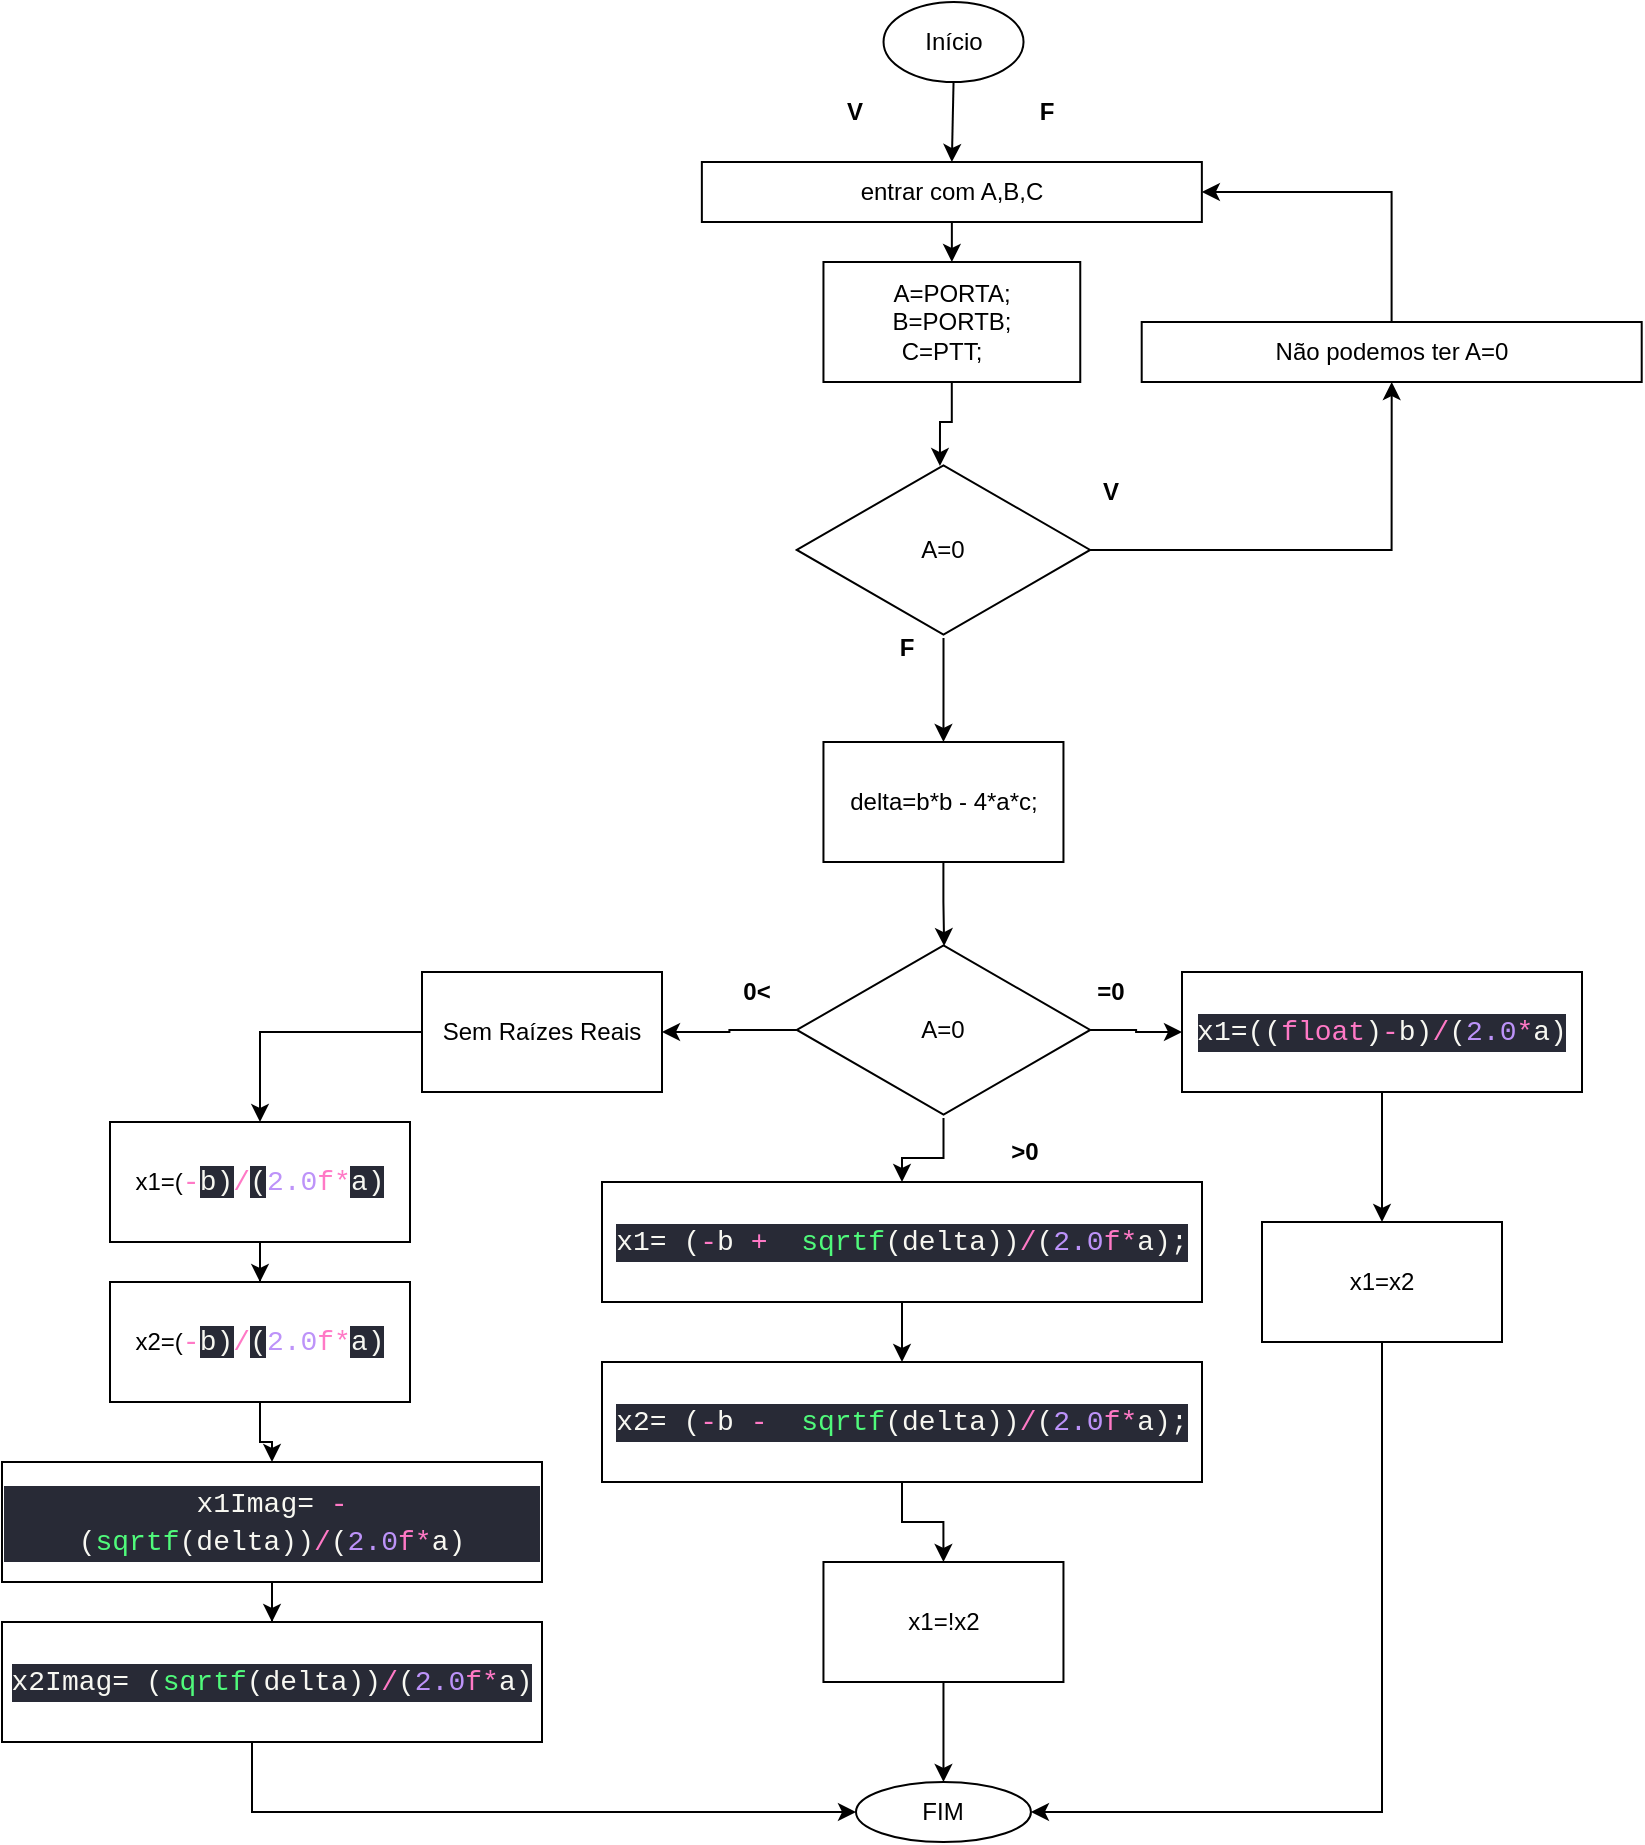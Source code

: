 <mxfile version="21.5.1" type="github">
  <diagram id="XMUXtyX5-fALYA9FIsvU" name="Página-1">
    <mxGraphModel dx="501" dy="444" grid="1" gridSize="10" guides="1" tooltips="1" connect="1" arrows="1" fold="1" page="1" pageScale="1" pageWidth="827" pageHeight="1169" math="0" shadow="0">
      <root>
        <mxCell id="0" />
        <mxCell id="1" parent="0" />
        <mxCell id="8DO1Rx4T9jfybCHXWFRA-1" value="Início" style="ellipse;whiteSpace=wrap;html=1;" parent="1" vertex="1">
          <mxGeometry x="1267.77" y="80" width="70" height="40" as="geometry" />
        </mxCell>
        <mxCell id="8DO1Rx4T9jfybCHXWFRA-4" value="entrar com A,B,C" style="rounded=0;whiteSpace=wrap;html=1;" parent="1" vertex="1">
          <mxGeometry x="1176.93" y="160" width="250" height="30" as="geometry" />
        </mxCell>
        <mxCell id="8DO1Rx4T9jfybCHXWFRA-5" value="" style="endArrow=classic;html=1;rounded=0;exitX=0.5;exitY=1;exitDx=0;exitDy=0;entryX=0.5;entryY=0;entryDx=0;entryDy=0;" parent="1" source="8DO1Rx4T9jfybCHXWFRA-1" target="8DO1Rx4T9jfybCHXWFRA-4" edge="1">
          <mxGeometry width="50" height="50" relative="1" as="geometry">
            <mxPoint x="1296.93" y="200" as="sourcePoint" />
            <mxPoint x="1302.347" y="121" as="targetPoint" />
          </mxGeometry>
        </mxCell>
        <mxCell id="8DO1Rx4T9jfybCHXWFRA-14" value="" style="endArrow=classic;html=1;rounded=0;exitX=0.5;exitY=1;exitDx=0;exitDy=0;entryX=0.5;entryY=0;entryDx=0;entryDy=0;" parent="1" source="8DO1Rx4T9jfybCHXWFRA-4" target="7M4bp0P8Vm2frEJgXk4b-3" edge="1">
          <mxGeometry width="50" height="50" relative="1" as="geometry">
            <mxPoint x="1311.763" y="178.45" as="sourcePoint" />
            <mxPoint x="1311.93" y="200" as="targetPoint" />
          </mxGeometry>
        </mxCell>
        <mxCell id="8DO1Rx4T9jfybCHXWFRA-67" value="FIM" style="ellipse;whiteSpace=wrap;html=1;" parent="1" vertex="1">
          <mxGeometry x="1254" y="970" width="87.47" height="30" as="geometry" />
        </mxCell>
        <mxCell id="8DO1Rx4T9jfybCHXWFRA-70" value="&lt;b&gt;F&lt;/b&gt;" style="text;html=1;align=center;verticalAlign=middle;resizable=0;points=[];autosize=1;strokeColor=none;fillColor=none;" parent="1" vertex="1">
          <mxGeometry x="1334.4" y="120" width="30" height="30" as="geometry" />
        </mxCell>
        <mxCell id="8DO1Rx4T9jfybCHXWFRA-71" value="&lt;b&gt;V&lt;/b&gt;" style="text;html=1;align=center;verticalAlign=middle;resizable=0;points=[];autosize=1;strokeColor=none;fillColor=none;" parent="1" vertex="1">
          <mxGeometry x="1237.77" y="120" width="30" height="30" as="geometry" />
        </mxCell>
        <mxCell id="7M4bp0P8Vm2frEJgXk4b-6" style="edgeStyle=orthogonalEdgeStyle;rounded=0;orthogonalLoop=1;jettySize=auto;html=1;entryX=0.488;entryY=0.023;entryDx=0;entryDy=0;entryPerimeter=0;" parent="1" source="7M4bp0P8Vm2frEJgXk4b-3" target="7M4bp0P8Vm2frEJgXk4b-4" edge="1">
          <mxGeometry relative="1" as="geometry" />
        </mxCell>
        <mxCell id="7M4bp0P8Vm2frEJgXk4b-3" value="&lt;div&gt;A=PORTA;&lt;/div&gt;&lt;div&gt;B=PORTB;&lt;/div&gt;&lt;div&gt;C=PTT;&lt;span style=&quot;background-color: initial;&quot;&gt;&amp;nbsp; &amp;nbsp;&lt;/span&gt;&lt;/div&gt;" style="rounded=0;whiteSpace=wrap;html=1;align=center;" parent="1" vertex="1">
          <mxGeometry x="1237.73" y="210" width="128.4" height="60" as="geometry" />
        </mxCell>
        <mxCell id="7M4bp0P8Vm2frEJgXk4b-7" style="edgeStyle=orthogonalEdgeStyle;rounded=0;orthogonalLoop=1;jettySize=auto;html=1;entryX=0.5;entryY=1;entryDx=0;entryDy=0;" parent="1" source="7M4bp0P8Vm2frEJgXk4b-4" target="7M4bp0P8Vm2frEJgXk4b-5" edge="1">
          <mxGeometry relative="1" as="geometry" />
        </mxCell>
        <mxCell id="7M4bp0P8Vm2frEJgXk4b-10" style="edgeStyle=orthogonalEdgeStyle;rounded=0;orthogonalLoop=1;jettySize=auto;html=1;entryX=0.5;entryY=0;entryDx=0;entryDy=0;" parent="1" source="7M4bp0P8Vm2frEJgXk4b-4" target="7M4bp0P8Vm2frEJgXk4b-9" edge="1">
          <mxGeometry relative="1" as="geometry" />
        </mxCell>
        <mxCell id="7M4bp0P8Vm2frEJgXk4b-4" value="A=0" style="html=1;whiteSpace=wrap;aspect=fixed;shape=isoRectangle;" parent="1" vertex="1">
          <mxGeometry x="1224.4" y="310" width="146.67" height="87.99" as="geometry" />
        </mxCell>
        <mxCell id="7M4bp0P8Vm2frEJgXk4b-8" style="edgeStyle=orthogonalEdgeStyle;rounded=0;orthogonalLoop=1;jettySize=auto;html=1;entryX=1;entryY=0.5;entryDx=0;entryDy=0;" parent="1" source="7M4bp0P8Vm2frEJgXk4b-5" target="8DO1Rx4T9jfybCHXWFRA-4" edge="1">
          <mxGeometry relative="1" as="geometry" />
        </mxCell>
        <mxCell id="7M4bp0P8Vm2frEJgXk4b-5" value="Não podemos ter A=0" style="rounded=0;whiteSpace=wrap;html=1;" parent="1" vertex="1">
          <mxGeometry x="1396.85" y="240" width="250" height="30" as="geometry" />
        </mxCell>
        <mxCell id="7M4bp0P8Vm2frEJgXk4b-33" style="edgeStyle=orthogonalEdgeStyle;rounded=0;orthogonalLoop=1;jettySize=auto;html=1;entryX=0.502;entryY=0.023;entryDx=0;entryDy=0;entryPerimeter=0;" parent="1" source="7M4bp0P8Vm2frEJgXk4b-9" target="7M4bp0P8Vm2frEJgXk4b-13" edge="1">
          <mxGeometry relative="1" as="geometry" />
        </mxCell>
        <mxCell id="7M4bp0P8Vm2frEJgXk4b-9" value="delta=b*b - 4*a*c;" style="whiteSpace=wrap;html=1;" parent="1" vertex="1">
          <mxGeometry x="1237.73" y="450" width="120" height="60" as="geometry" />
        </mxCell>
        <mxCell id="7M4bp0P8Vm2frEJgXk4b-11" value="&lt;b&gt;V&lt;/b&gt;" style="text;html=1;align=center;verticalAlign=middle;resizable=0;points=[];autosize=1;strokeColor=none;fillColor=none;" parent="1" vertex="1">
          <mxGeometry x="1366.13" y="310" width="30" height="30" as="geometry" />
        </mxCell>
        <mxCell id="7M4bp0P8Vm2frEJgXk4b-12" value="&lt;b&gt;F&lt;/b&gt;" style="text;html=1;align=center;verticalAlign=middle;resizable=0;points=[];autosize=1;strokeColor=none;fillColor=none;" parent="1" vertex="1">
          <mxGeometry x="1264" y="387.99" width="30" height="30" as="geometry" />
        </mxCell>
        <mxCell id="7M4bp0P8Vm2frEJgXk4b-15" style="edgeStyle=orthogonalEdgeStyle;rounded=0;orthogonalLoop=1;jettySize=auto;html=1;entryX=1;entryY=0.5;entryDx=0;entryDy=0;" parent="1" source="7M4bp0P8Vm2frEJgXk4b-13" target="7M4bp0P8Vm2frEJgXk4b-14" edge="1">
          <mxGeometry relative="1" as="geometry" />
        </mxCell>
        <mxCell id="7M4bp0P8Vm2frEJgXk4b-19" style="edgeStyle=orthogonalEdgeStyle;rounded=0;orthogonalLoop=1;jettySize=auto;html=1;entryX=0;entryY=0.5;entryDx=0;entryDy=0;" parent="1" source="7M4bp0P8Vm2frEJgXk4b-13" target="7M4bp0P8Vm2frEJgXk4b-17" edge="1">
          <mxGeometry relative="1" as="geometry" />
        </mxCell>
        <mxCell id="7M4bp0P8Vm2frEJgXk4b-27" style="edgeStyle=orthogonalEdgeStyle;rounded=0;orthogonalLoop=1;jettySize=auto;html=1;entryX=0.5;entryY=0;entryDx=0;entryDy=0;" parent="1" source="7M4bp0P8Vm2frEJgXk4b-13" target="7M4bp0P8Vm2frEJgXk4b-21" edge="1">
          <mxGeometry relative="1" as="geometry" />
        </mxCell>
        <mxCell id="7M4bp0P8Vm2frEJgXk4b-13" value="A=0" style="html=1;whiteSpace=wrap;aspect=fixed;shape=isoRectangle;" parent="1" vertex="1">
          <mxGeometry x="1224.44" y="550" width="146.67" height="87.99" as="geometry" />
        </mxCell>
        <mxCell id="7M4bp0P8Vm2frEJgXk4b-14" value="Sem Raízes Reais" style="whiteSpace=wrap;html=1;" parent="1" vertex="1">
          <mxGeometry x="1037" y="565" width="120" height="60" as="geometry" />
        </mxCell>
        <mxCell id="7M4bp0P8Vm2frEJgXk4b-16" value="&lt;b&gt;0&amp;lt;&lt;/b&gt;" style="text;html=1;align=center;verticalAlign=middle;resizable=0;points=[];autosize=1;strokeColor=none;fillColor=none;" parent="1" vertex="1">
          <mxGeometry x="1184.44" y="560" width="40" height="30" as="geometry" />
        </mxCell>
        <mxCell id="7M4bp0P8Vm2frEJgXk4b-25" style="edgeStyle=orthogonalEdgeStyle;rounded=0;orthogonalLoop=1;jettySize=auto;html=1;entryX=0.5;entryY=0;entryDx=0;entryDy=0;" parent="1" source="7M4bp0P8Vm2frEJgXk4b-17" target="7M4bp0P8Vm2frEJgXk4b-22" edge="1">
          <mxGeometry relative="1" as="geometry" />
        </mxCell>
        <mxCell id="7M4bp0P8Vm2frEJgXk4b-17" value="&lt;div style=&quot;color: rgb(248, 248, 242); background-color: rgb(40, 42, 54); font-family: Consolas, &amp;quot;Courier New&amp;quot;, monospace; font-size: 14px; line-height: 19px;&quot;&gt;x1=((&lt;span style=&quot;color: #ff79c6;&quot;&gt;float&lt;/span&gt;)&lt;span style=&quot;color: #ff79c6;&quot;&gt;-&lt;/span&gt;b)&lt;span style=&quot;color: #ff79c6;&quot;&gt;/&lt;/span&gt;(&lt;span style=&quot;color: #bd93f9;&quot;&gt;2.0&lt;/span&gt;&lt;span style=&quot;color: #ff79c6;&quot;&gt;*&lt;/span&gt;a)&lt;/div&gt;" style="whiteSpace=wrap;html=1;" parent="1" vertex="1">
          <mxGeometry x="1417" y="565" width="200" height="60" as="geometry" />
        </mxCell>
        <mxCell id="7M4bp0P8Vm2frEJgXk4b-20" value="&lt;b&gt;=0&lt;/b&gt;" style="text;html=1;align=center;verticalAlign=middle;resizable=0;points=[];autosize=1;strokeColor=none;fillColor=none;" parent="1" vertex="1">
          <mxGeometry x="1361.13" y="560" width="40" height="30" as="geometry" />
        </mxCell>
        <mxCell id="7M4bp0P8Vm2frEJgXk4b-28" style="edgeStyle=orthogonalEdgeStyle;rounded=0;orthogonalLoop=1;jettySize=auto;html=1;entryX=0.5;entryY=0;entryDx=0;entryDy=0;" parent="1" source="7M4bp0P8Vm2frEJgXk4b-21" target="7M4bp0P8Vm2frEJgXk4b-23" edge="1">
          <mxGeometry relative="1" as="geometry" />
        </mxCell>
        <mxCell id="7M4bp0P8Vm2frEJgXk4b-21" value="&lt;div style=&quot;background-color: rgb(40, 42, 54); font-family: Consolas, &amp;quot;Courier New&amp;quot;, monospace; font-size: 14px; line-height: 19px;&quot;&gt;&lt;span style=&quot;color: rgb(248, 248, 242);&quot;&gt;x1= (&lt;span style=&quot;color: #ff79c6;&quot;&gt;-&lt;/span&gt;b &lt;/span&gt;&lt;font color=&quot;#ff79c6&quot;&gt;+&lt;/font&gt;&lt;font color=&quot;#f8f8f2&quot;&gt;&amp;nbsp;&amp;nbsp;&lt;/font&gt;&lt;span style=&quot;color: rgb(80, 250, 123);&quot;&gt;sqrtf&lt;/span&gt;&lt;font color=&quot;#f8f8f2&quot;&gt;(delta))&lt;/font&gt;&lt;span style=&quot;color: rgb(255, 121, 198);&quot;&gt;/&lt;/span&gt;&lt;font color=&quot;#f8f8f2&quot;&gt;(&lt;/font&gt;&lt;span style=&quot;color: rgb(189, 147, 249);&quot;&gt;2.0&lt;/span&gt;&lt;span style=&quot;color: rgb(255, 121, 198);&quot;&gt;f*&lt;/span&gt;&lt;font color=&quot;#f8f8f2&quot;&gt;a);&lt;/font&gt;&lt;/div&gt;" style="whiteSpace=wrap;html=1;" parent="1" vertex="1">
          <mxGeometry x="1127" y="670" width="300" height="60" as="geometry" />
        </mxCell>
        <mxCell id="7M4bp0P8Vm2frEJgXk4b-31" style="edgeStyle=orthogonalEdgeStyle;rounded=0;orthogonalLoop=1;jettySize=auto;html=1;entryX=1;entryY=0.5;entryDx=0;entryDy=0;" parent="1" source="7M4bp0P8Vm2frEJgXk4b-22" target="8DO1Rx4T9jfybCHXWFRA-67" edge="1">
          <mxGeometry relative="1" as="geometry">
            <Array as="points">
              <mxPoint x="1517" y="985" />
            </Array>
          </mxGeometry>
        </mxCell>
        <mxCell id="7M4bp0P8Vm2frEJgXk4b-22" value="x1=x2" style="whiteSpace=wrap;html=1;" parent="1" vertex="1">
          <mxGeometry x="1457" y="690" width="120" height="60" as="geometry" />
        </mxCell>
        <mxCell id="7M4bp0P8Vm2frEJgXk4b-29" style="edgeStyle=orthogonalEdgeStyle;rounded=0;orthogonalLoop=1;jettySize=auto;html=1;entryX=0.5;entryY=0;entryDx=0;entryDy=0;" parent="1" source="7M4bp0P8Vm2frEJgXk4b-23" target="7M4bp0P8Vm2frEJgXk4b-26" edge="1">
          <mxGeometry relative="1" as="geometry" />
        </mxCell>
        <mxCell id="7M4bp0P8Vm2frEJgXk4b-23" value="&lt;div style=&quot;color: rgb(248, 248, 242); background-color: rgb(40, 42, 54); font-family: Consolas, &amp;quot;Courier New&amp;quot;, monospace; font-size: 14px; line-height: 19px;&quot;&gt;x2= (&lt;span style=&quot;color: #ff79c6;&quot;&gt;-&lt;/span&gt;b &lt;span style=&quot;color: #ff79c6;&quot;&gt;-&lt;/span&gt; &amp;nbsp;&lt;span style=&quot;color: #50fa7b;&quot;&gt;sqrtf&lt;/span&gt;(delta))&lt;span style=&quot;color: #ff79c6;&quot;&gt;/&lt;/span&gt;(&lt;span style=&quot;color: #bd93f9;&quot;&gt;2.0&lt;/span&gt;&lt;span style=&quot;color: #ff79c6;&quot;&gt;f*&lt;/span&gt;a);&lt;/div&gt;" style="whiteSpace=wrap;html=1;" parent="1" vertex="1">
          <mxGeometry x="1127" y="760" width="300" height="60" as="geometry" />
        </mxCell>
        <mxCell id="7M4bp0P8Vm2frEJgXk4b-30" style="edgeStyle=orthogonalEdgeStyle;rounded=0;orthogonalLoop=1;jettySize=auto;html=1;entryX=0.5;entryY=0;entryDx=0;entryDy=0;" parent="1" source="7M4bp0P8Vm2frEJgXk4b-26" target="8DO1Rx4T9jfybCHXWFRA-67" edge="1">
          <mxGeometry relative="1" as="geometry" />
        </mxCell>
        <mxCell id="7M4bp0P8Vm2frEJgXk4b-26" value="x1=!x2" style="whiteSpace=wrap;html=1;" parent="1" vertex="1">
          <mxGeometry x="1237.73" y="860" width="120" height="60" as="geometry" />
        </mxCell>
        <mxCell id="7M4bp0P8Vm2frEJgXk4b-32" value="&lt;b&gt;&amp;gt;0&lt;/b&gt;" style="text;html=1;align=center;verticalAlign=middle;resizable=0;points=[];autosize=1;strokeColor=none;fillColor=none;" parent="1" vertex="1">
          <mxGeometry x="1317.73" y="640" width="40" height="30" as="geometry" />
        </mxCell>
        <mxCell id="3AiLIcMDl-SF7_MkjSM7-2" value="" style="edgeStyle=orthogonalEdgeStyle;rounded=0;orthogonalLoop=1;jettySize=auto;html=1;entryX=0.5;entryY=0;entryDx=0;entryDy=0;" edge="1" parent="1" source="7M4bp0P8Vm2frEJgXk4b-14" target="3AiLIcMDl-SF7_MkjSM7-1">
          <mxGeometry relative="1" as="geometry">
            <mxPoint x="1254" y="985" as="targetPoint" />
            <Array as="points" />
            <mxPoint x="1097" y="625" as="sourcePoint" />
          </mxGeometry>
        </mxCell>
        <mxCell id="3AiLIcMDl-SF7_MkjSM7-4" style="edgeStyle=orthogonalEdgeStyle;rounded=0;orthogonalLoop=1;jettySize=auto;html=1;entryX=0.5;entryY=0;entryDx=0;entryDy=0;" edge="1" parent="1" source="3AiLIcMDl-SF7_MkjSM7-1" target="3AiLIcMDl-SF7_MkjSM7-3">
          <mxGeometry relative="1" as="geometry" />
        </mxCell>
        <mxCell id="3AiLIcMDl-SF7_MkjSM7-1" value="x1=(&lt;span style=&quot;font-family: Consolas, &amp;quot;Courier New&amp;quot;, monospace; font-size: 14px; color: rgb(255, 121, 198);&quot;&gt;-&lt;/span&gt;&lt;span style=&quot;background-color: rgb(40, 42, 54); color: rgb(248, 248, 242); font-family: Consolas, &amp;quot;Courier New&amp;quot;, monospace; font-size: 14px;&quot;&gt;b&lt;/span&gt;&lt;span style=&quot;background-color: rgb(40, 42, 54); color: rgb(248, 248, 242); font-family: Consolas, &amp;quot;Courier New&amp;quot;, monospace; font-size: 14px;&quot;&gt;)&lt;/span&gt;&lt;span style=&quot;font-family: Consolas, &amp;quot;Courier New&amp;quot;, monospace; font-size: 14px; color: rgb(255, 121, 198);&quot;&gt;/&lt;/span&gt;&lt;span style=&quot;background-color: rgb(40, 42, 54); color: rgb(248, 248, 242); font-family: Consolas, &amp;quot;Courier New&amp;quot;, monospace; font-size: 14px;&quot;&gt;(&lt;/span&gt;&lt;span style=&quot;font-family: Consolas, &amp;quot;Courier New&amp;quot;, monospace; font-size: 14px; color: rgb(189, 147, 249);&quot;&gt;2.0&lt;/span&gt;&lt;span style=&quot;font-family: Consolas, &amp;quot;Courier New&amp;quot;, monospace; font-size: 14px; color: rgb(255, 121, 198);&quot;&gt;f*&lt;/span&gt;&lt;span style=&quot;background-color: rgb(40, 42, 54); color: rgb(248, 248, 242); font-family: Consolas, &amp;quot;Courier New&amp;quot;, monospace; font-size: 14px;&quot;&gt;a&lt;/span&gt;&lt;span style=&quot;background-color: rgb(40, 42, 54); color: rgb(248, 248, 242); font-family: Consolas, &amp;quot;Courier New&amp;quot;, monospace; font-size: 14px;&quot;&gt;)&lt;/span&gt;" style="whiteSpace=wrap;html=1;" vertex="1" parent="1">
          <mxGeometry x="881" y="640" width="150" height="60" as="geometry" />
        </mxCell>
        <mxCell id="3AiLIcMDl-SF7_MkjSM7-7" style="edgeStyle=orthogonalEdgeStyle;rounded=0;orthogonalLoop=1;jettySize=auto;html=1;entryX=0.5;entryY=0;entryDx=0;entryDy=0;" edge="1" parent="1" source="3AiLIcMDl-SF7_MkjSM7-3" target="3AiLIcMDl-SF7_MkjSM7-5">
          <mxGeometry relative="1" as="geometry" />
        </mxCell>
        <mxCell id="3AiLIcMDl-SF7_MkjSM7-3" value="x2=(&lt;span style=&quot;font-family: Consolas, &amp;quot;Courier New&amp;quot;, monospace; font-size: 14px; color: rgb(255, 121, 198);&quot;&gt;-&lt;/span&gt;&lt;span style=&quot;background-color: rgb(40, 42, 54); color: rgb(248, 248, 242); font-family: Consolas, &amp;quot;Courier New&amp;quot;, monospace; font-size: 14px;&quot;&gt;b&lt;/span&gt;&lt;span style=&quot;background-color: rgb(40, 42, 54); color: rgb(248, 248, 242); font-family: Consolas, &amp;quot;Courier New&amp;quot;, monospace; font-size: 14px;&quot;&gt;)&lt;/span&gt;&lt;span style=&quot;font-family: Consolas, &amp;quot;Courier New&amp;quot;, monospace; font-size: 14px; color: rgb(255, 121, 198);&quot;&gt;/&lt;/span&gt;&lt;span style=&quot;background-color: rgb(40, 42, 54); color: rgb(248, 248, 242); font-family: Consolas, &amp;quot;Courier New&amp;quot;, monospace; font-size: 14px;&quot;&gt;(&lt;/span&gt;&lt;span style=&quot;font-family: Consolas, &amp;quot;Courier New&amp;quot;, monospace; font-size: 14px; color: rgb(189, 147, 249);&quot;&gt;2.0&lt;/span&gt;&lt;span style=&quot;font-family: Consolas, &amp;quot;Courier New&amp;quot;, monospace; font-size: 14px; color: rgb(255, 121, 198);&quot;&gt;f*&lt;/span&gt;&lt;span style=&quot;background-color: rgb(40, 42, 54); color: rgb(248, 248, 242); font-family: Consolas, &amp;quot;Courier New&amp;quot;, monospace; font-size: 14px;&quot;&gt;a&lt;/span&gt;&lt;span style=&quot;background-color: rgb(40, 42, 54); color: rgb(248, 248, 242); font-family: Consolas, &amp;quot;Courier New&amp;quot;, monospace; font-size: 14px;&quot;&gt;)&lt;/span&gt;" style="whiteSpace=wrap;html=1;" vertex="1" parent="1">
          <mxGeometry x="881" y="720" width="150" height="60" as="geometry" />
        </mxCell>
        <mxCell id="3AiLIcMDl-SF7_MkjSM7-8" style="edgeStyle=orthogonalEdgeStyle;rounded=0;orthogonalLoop=1;jettySize=auto;html=1;entryX=0.5;entryY=0;entryDx=0;entryDy=0;" edge="1" parent="1" source="3AiLIcMDl-SF7_MkjSM7-5" target="3AiLIcMDl-SF7_MkjSM7-6">
          <mxGeometry relative="1" as="geometry" />
        </mxCell>
        <mxCell id="3AiLIcMDl-SF7_MkjSM7-5" value="&lt;div style=&quot;color: rgb(248, 248, 242); background-color: rgb(40, 42, 54); font-family: Consolas, &amp;quot;Courier New&amp;quot;, monospace; font-size: 14px; line-height: 19px;&quot;&gt;x1Imag= &lt;span style=&quot;color: #ff79c6;&quot;&gt;-&lt;/span&gt;(&lt;span style=&quot;color: #50fa7b;&quot;&gt;sqrtf&lt;/span&gt;(delta))&lt;span style=&quot;color: #ff79c6;&quot;&gt;/&lt;/span&gt;(&lt;span style=&quot;color: #bd93f9;&quot;&gt;2.0&lt;/span&gt;&lt;span style=&quot;color: #ff79c6;&quot;&gt;f*&lt;/span&gt;a)&lt;/div&gt;" style="whiteSpace=wrap;html=1;" vertex="1" parent="1">
          <mxGeometry x="827" y="810" width="270" height="60" as="geometry" />
        </mxCell>
        <mxCell id="3AiLIcMDl-SF7_MkjSM7-9" style="edgeStyle=orthogonalEdgeStyle;rounded=0;orthogonalLoop=1;jettySize=auto;html=1;entryX=0;entryY=0.5;entryDx=0;entryDy=0;" edge="1" parent="1" source="3AiLIcMDl-SF7_MkjSM7-6" target="8DO1Rx4T9jfybCHXWFRA-67">
          <mxGeometry relative="1" as="geometry">
            <Array as="points">
              <mxPoint x="952" y="985" />
            </Array>
          </mxGeometry>
        </mxCell>
        <mxCell id="3AiLIcMDl-SF7_MkjSM7-6" value="&lt;div style=&quot;color: rgb(248, 248, 242); background-color: rgb(40, 42, 54); font-family: Consolas, &amp;quot;Courier New&amp;quot;, monospace; font-size: 14px; line-height: 19px;&quot;&gt;x2Imag= (&lt;span style=&quot;color: #50fa7b;&quot;&gt;sqrtf&lt;/span&gt;(delta))&lt;span style=&quot;color: #ff79c6;&quot;&gt;/&lt;/span&gt;(&lt;span style=&quot;color: #bd93f9;&quot;&gt;2.0&lt;/span&gt;&lt;span style=&quot;color: #ff79c6;&quot;&gt;f*&lt;/span&gt;a)&lt;/div&gt;" style="whiteSpace=wrap;html=1;" vertex="1" parent="1">
          <mxGeometry x="827" y="890" width="270" height="60" as="geometry" />
        </mxCell>
      </root>
    </mxGraphModel>
  </diagram>
</mxfile>
